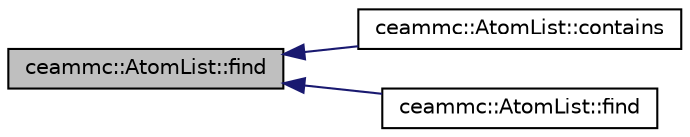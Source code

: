 digraph "ceammc::AtomList::find"
{
  edge [fontname="Helvetica",fontsize="10",labelfontname="Helvetica",labelfontsize="10"];
  node [fontname="Helvetica",fontsize="10",shape=record];
  rankdir="LR";
  Node1 [label="ceammc::AtomList::find",height=0.2,width=0.4,color="black", fillcolor="grey75", style="filled" fontcolor="black"];
  Node1 -> Node2 [dir="back",color="midnightblue",fontsize="10",style="solid",fontname="Helvetica"];
  Node2 [label="ceammc::AtomList::contains",height=0.2,width=0.4,color="black", fillcolor="white", style="filled",URL="$classceammc_1_1_atom_list.html#a64fec50cf58275a65472a2dc9a706455"];
  Node1 -> Node3 [dir="back",color="midnightblue",fontsize="10",style="solid",fontname="Helvetica"];
  Node3 [label="ceammc::AtomList::find",height=0.2,width=0.4,color="black", fillcolor="white", style="filled",URL="$classceammc_1_1_atom_list.html#a42b351dd824352cb4a2b3db13195f904"];
}
